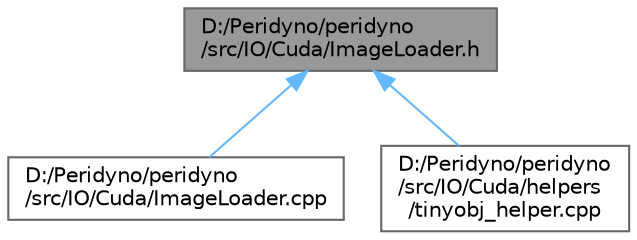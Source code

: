 digraph "D:/Peridyno/peridyno/src/IO/Cuda/ImageLoader.h"
{
 // LATEX_PDF_SIZE
  bgcolor="transparent";
  edge [fontname=Helvetica,fontsize=10,labelfontname=Helvetica,labelfontsize=10];
  node [fontname=Helvetica,fontsize=10,shape=box,height=0.2,width=0.4];
  Node1 [id="Node000001",label="D:/Peridyno/peridyno\l/src/IO/Cuda/ImageLoader.h",height=0.2,width=0.4,color="gray40", fillcolor="grey60", style="filled", fontcolor="black",tooltip=" "];
  Node1 -> Node2 [id="edge1_Node000001_Node000002",dir="back",color="steelblue1",style="solid",tooltip=" "];
  Node2 [id="Node000002",label="D:/Peridyno/peridyno\l/src/IO/Cuda/ImageLoader.cpp",height=0.2,width=0.4,color="grey40", fillcolor="white", style="filled",URL="$_image_loader_8cpp.html",tooltip=" "];
  Node1 -> Node3 [id="edge2_Node000001_Node000003",dir="back",color="steelblue1",style="solid",tooltip=" "];
  Node3 [id="Node000003",label="D:/Peridyno/peridyno\l/src/IO/Cuda/helpers\l/tinyobj_helper.cpp",height=0.2,width=0.4,color="grey40", fillcolor="white", style="filled",URL="$tinyobj__helper_8cpp.html",tooltip=" "];
}
